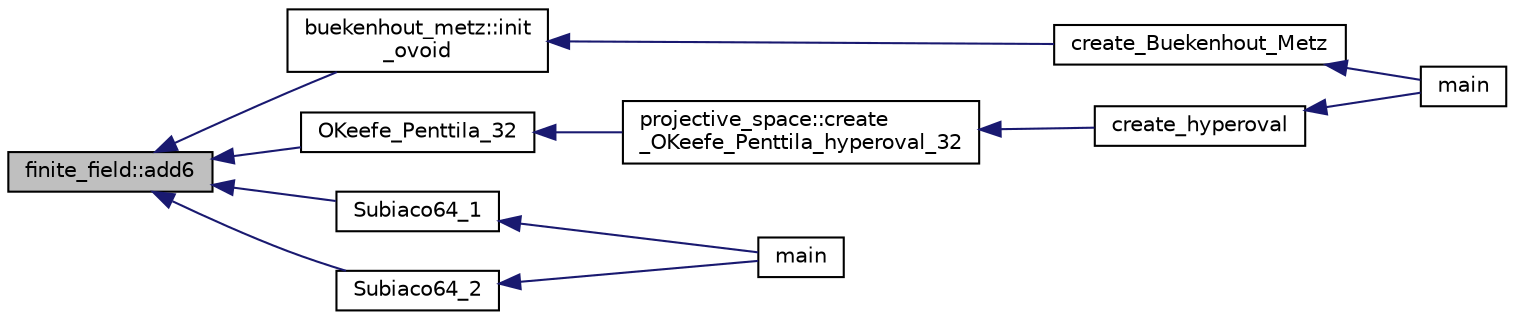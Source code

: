 digraph "finite_field::add6"
{
  edge [fontname="Helvetica",fontsize="10",labelfontname="Helvetica",labelfontsize="10"];
  node [fontname="Helvetica",fontsize="10",shape=record];
  rankdir="LR";
  Node1133 [label="finite_field::add6",height=0.2,width=0.4,color="black", fillcolor="grey75", style="filled", fontcolor="black"];
  Node1133 -> Node1134 [dir="back",color="midnightblue",fontsize="10",style="solid",fontname="Helvetica"];
  Node1134 [label="buekenhout_metz::init\l_ovoid",height=0.2,width=0.4,color="black", fillcolor="white", style="filled",URL="$d8/d98/classbuekenhout__metz.html#a217d76a8e2385ce176c4c461085ab065"];
  Node1134 -> Node1135 [dir="back",color="midnightblue",fontsize="10",style="solid",fontname="Helvetica"];
  Node1135 [label="create_Buekenhout_Metz",height=0.2,width=0.4,color="black", fillcolor="white", style="filled",URL="$df/d74/tl__geometry_8h.html#a78309855776389326c2be56b2c5c1f0c"];
  Node1135 -> Node1136 [dir="back",color="midnightblue",fontsize="10",style="solid",fontname="Helvetica"];
  Node1136 [label="main",height=0.2,width=0.4,color="black", fillcolor="white", style="filled",URL="$d4/d6e/make__something_8_c.html#a217dbf8b442f20279ea00b898af96f52"];
  Node1133 -> Node1137 [dir="back",color="midnightblue",fontsize="10",style="solid",fontname="Helvetica"];
  Node1137 [label="OKeefe_Penttila_32",height=0.2,width=0.4,color="black", fillcolor="white", style="filled",URL="$d4/d67/geometry_8h.html#a30ac3b374e7cac53bd723d0826457ddf"];
  Node1137 -> Node1138 [dir="back",color="midnightblue",fontsize="10",style="solid",fontname="Helvetica"];
  Node1138 [label="projective_space::create\l_OKeefe_Penttila_hyperoval_32",height=0.2,width=0.4,color="black", fillcolor="white", style="filled",URL="$d2/d17/classprojective__space.html#a4d9a5bb0a19db29dfe77bb3f9f1b8df2"];
  Node1138 -> Node1139 [dir="back",color="midnightblue",fontsize="10",style="solid",fontname="Helvetica"];
  Node1139 [label="create_hyperoval",height=0.2,width=0.4,color="black", fillcolor="white", style="filled",URL="$d4/d67/geometry_8h.html#aa0b78acc7f3d88e13dc991dbd9c37331"];
  Node1139 -> Node1136 [dir="back",color="midnightblue",fontsize="10",style="solid",fontname="Helvetica"];
  Node1133 -> Node1140 [dir="back",color="midnightblue",fontsize="10",style="solid",fontname="Helvetica"];
  Node1140 [label="Subiaco64_1",height=0.2,width=0.4,color="black", fillcolor="white", style="filled",URL="$d4/d67/geometry_8h.html#a81c9d625873c33beaca31140fa4f05a1"];
  Node1140 -> Node1141 [dir="back",color="midnightblue",fontsize="10",style="solid",fontname="Helvetica"];
  Node1141 [label="main",height=0.2,width=0.4,color="black", fillcolor="white", style="filled",URL="$db/d67/test__hyperoval_8_c.html#a3c04138a5bfe5d72780bb7e82a18e627"];
  Node1133 -> Node1142 [dir="back",color="midnightblue",fontsize="10",style="solid",fontname="Helvetica"];
  Node1142 [label="Subiaco64_2",height=0.2,width=0.4,color="black", fillcolor="white", style="filled",URL="$d4/d67/geometry_8h.html#ad202720f26f6d2acbfa564b995e612ee"];
  Node1142 -> Node1141 [dir="back",color="midnightblue",fontsize="10",style="solid",fontname="Helvetica"];
}

